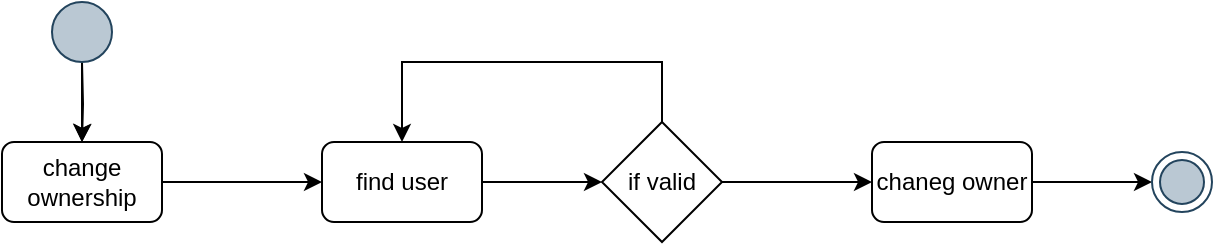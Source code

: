 <mxfile version="13.0.3" type="device"><diagram id="xzReawbI3jBx9UJ5R_uZ" name="Page-1"><mxGraphModel dx="1024" dy="592" grid="1" gridSize="10" guides="1" tooltips="1" connect="1" arrows="1" fold="1" page="1" pageScale="1" pageWidth="1169" pageHeight="1654" math="0" shadow="0"><root><mxCell id="0"/><mxCell id="1" parent="0"/><mxCell id="YpfV1lTVNj7rW-zGC89S-3" style="edgeStyle=orthogonalEdgeStyle;rounded=0;orthogonalLoop=1;jettySize=auto;html=1;" edge="1" parent="1" target="YpfV1lTVNj7rW-zGC89S-2"><mxGeometry relative="1" as="geometry"><mxPoint x="265" y="190" as="sourcePoint"/></mxGeometry></mxCell><mxCell id="YpfV1lTVNj7rW-zGC89S-5" value="" style="edgeStyle=orthogonalEdgeStyle;rounded=0;orthogonalLoop=1;jettySize=auto;html=1;" edge="1" parent="1" source="YpfV1lTVNj7rW-zGC89S-2" target="YpfV1lTVNj7rW-zGC89S-4"><mxGeometry relative="1" as="geometry"/></mxCell><mxCell id="YpfV1lTVNj7rW-zGC89S-2" value="change ownership" style="rounded=1;whiteSpace=wrap;html=1;" vertex="1" parent="1"><mxGeometry x="225" y="230" width="80" height="40" as="geometry"/></mxCell><mxCell id="YpfV1lTVNj7rW-zGC89S-7" style="edgeStyle=orthogonalEdgeStyle;rounded=0;orthogonalLoop=1;jettySize=auto;html=1;entryX=0;entryY=0.5;entryDx=0;entryDy=0;" edge="1" parent="1" source="YpfV1lTVNj7rW-zGC89S-4" target="YpfV1lTVNj7rW-zGC89S-6"><mxGeometry relative="1" as="geometry"/></mxCell><mxCell id="YpfV1lTVNj7rW-zGC89S-4" value="find user" style="rounded=1;whiteSpace=wrap;html=1;" vertex="1" parent="1"><mxGeometry x="385" y="230" width="80" height="40" as="geometry"/></mxCell><mxCell id="YpfV1lTVNj7rW-zGC89S-8" style="edgeStyle=orthogonalEdgeStyle;rounded=0;orthogonalLoop=1;jettySize=auto;html=1;entryX=0.5;entryY=0;entryDx=0;entryDy=0;" edge="1" parent="1" source="YpfV1lTVNj7rW-zGC89S-6" target="YpfV1lTVNj7rW-zGC89S-4"><mxGeometry relative="1" as="geometry"><Array as="points"><mxPoint x="555" y="190"/><mxPoint x="425" y="190"/></Array></mxGeometry></mxCell><mxCell id="YpfV1lTVNj7rW-zGC89S-13" style="edgeStyle=orthogonalEdgeStyle;rounded=0;orthogonalLoop=1;jettySize=auto;html=1;" edge="1" parent="1" source="YpfV1lTVNj7rW-zGC89S-6" target="YpfV1lTVNj7rW-zGC89S-11"><mxGeometry relative="1" as="geometry"/></mxCell><mxCell id="YpfV1lTVNj7rW-zGC89S-6" value="if valid" style="rhombus;whiteSpace=wrap;html=1;" vertex="1" parent="1"><mxGeometry x="525" y="220" width="60" height="60" as="geometry"/></mxCell><mxCell id="YpfV1lTVNj7rW-zGC89S-17" style="edgeStyle=orthogonalEdgeStyle;rounded=0;orthogonalLoop=1;jettySize=auto;html=1;" edge="1" parent="1" source="YpfV1lTVNj7rW-zGC89S-11" target="YpfV1lTVNj7rW-zGC89S-15"><mxGeometry relative="1" as="geometry"/></mxCell><mxCell id="YpfV1lTVNj7rW-zGC89S-11" value="chaneg owner" style="rounded=1;whiteSpace=wrap;html=1;" vertex="1" parent="1"><mxGeometry x="660" y="230" width="80" height="40" as="geometry"/></mxCell><mxCell id="YpfV1lTVNj7rW-zGC89S-16" value="" style="edgeStyle=orthogonalEdgeStyle;rounded=0;orthogonalLoop=1;jettySize=auto;html=1;exitX=0.5;exitY=1;exitDx=0;exitDy=0;" edge="1" parent="1" source="YpfV1lTVNj7rW-zGC89S-14" target="YpfV1lTVNj7rW-zGC89S-2"><mxGeometry relative="1" as="geometry"/></mxCell><mxCell id="YpfV1lTVNj7rW-zGC89S-14" value="" style="ellipse;whiteSpace=wrap;html=1;aspect=fixed;fillColor=#bac8d3;strokeColor=#23445d;" vertex="1" parent="1"><mxGeometry x="250" y="160" width="30" height="30" as="geometry"/></mxCell><mxCell id="YpfV1lTVNj7rW-zGC89S-15" value="" style="ellipse;html=1;shape=endState;fillColor=#bac8d3;strokeColor=#23445d;" vertex="1" parent="1"><mxGeometry x="800" y="235" width="30" height="30" as="geometry"/></mxCell></root></mxGraphModel></diagram></mxfile>